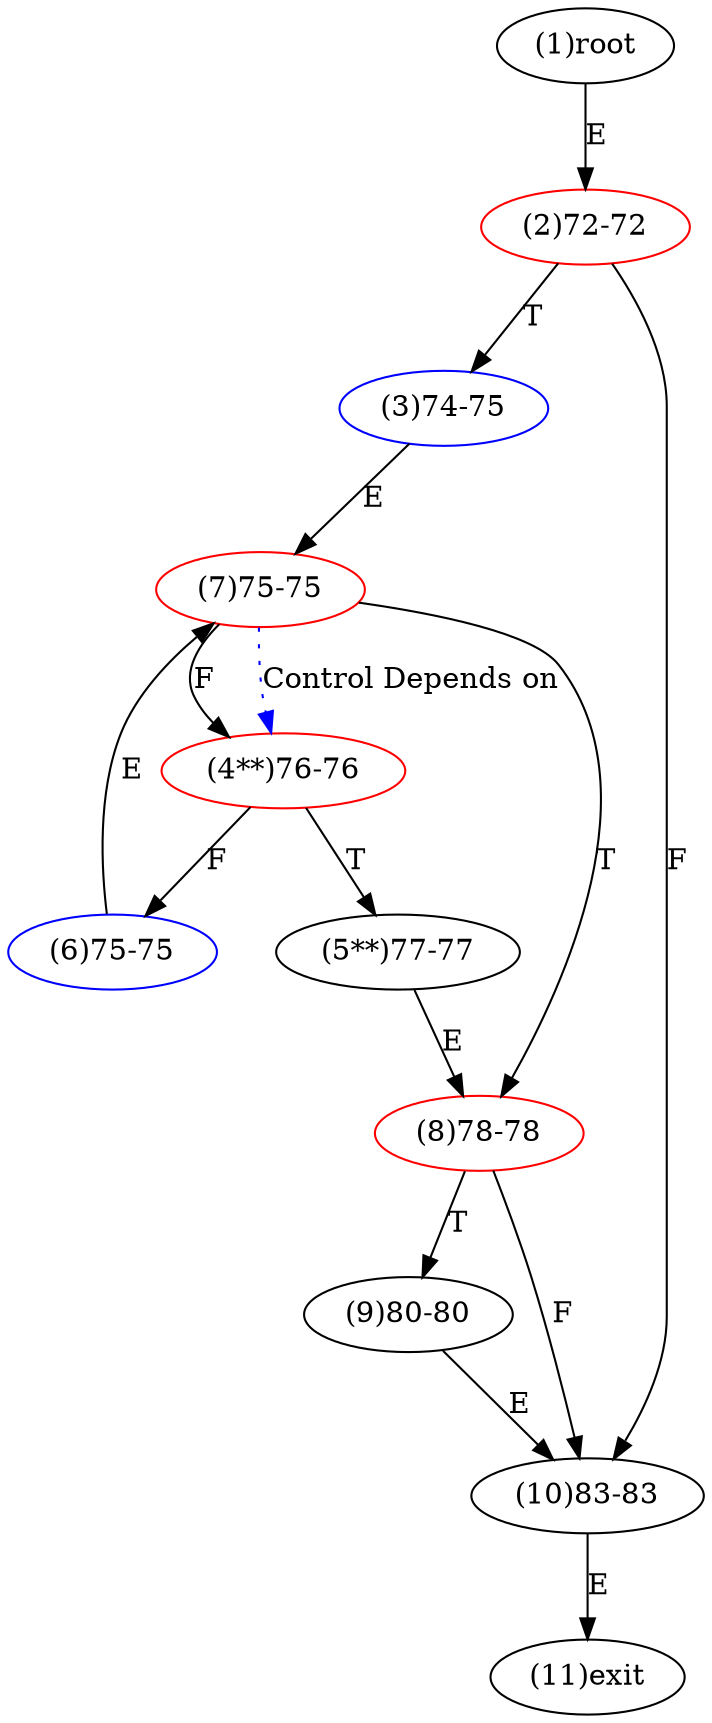 digraph "" { 
1[ label="(1)root"];
2[ label="(2)72-72",color=red];
3[ label="(3)74-75",color=blue];
4[ label="(4**)76-76",color=red];
5[ label="(5**)77-77"];
6[ label="(6)75-75",color=blue];
7[ label="(7)75-75",color=red];
8[ label="(8)78-78",color=red];
9[ label="(9)80-80"];
10[ label="(10)83-83"];
11[ label="(11)exit"];
1->2[ label="E"];
2->10[ label="F"];
2->3[ label="T"];
3->7[ label="E"];
4->6[ label="F"];
4->5[ label="T"];
5->8[ label="E"];
6->7[ label="E"];
7->4[ label="F"];
7->8[ label="T"];
8->10[ label="F"];
8->9[ label="T"];
9->10[ label="E"];
10->11[ label="E"];
7->4[ color="blue" label="Control Depends on" style = dotted ];
}